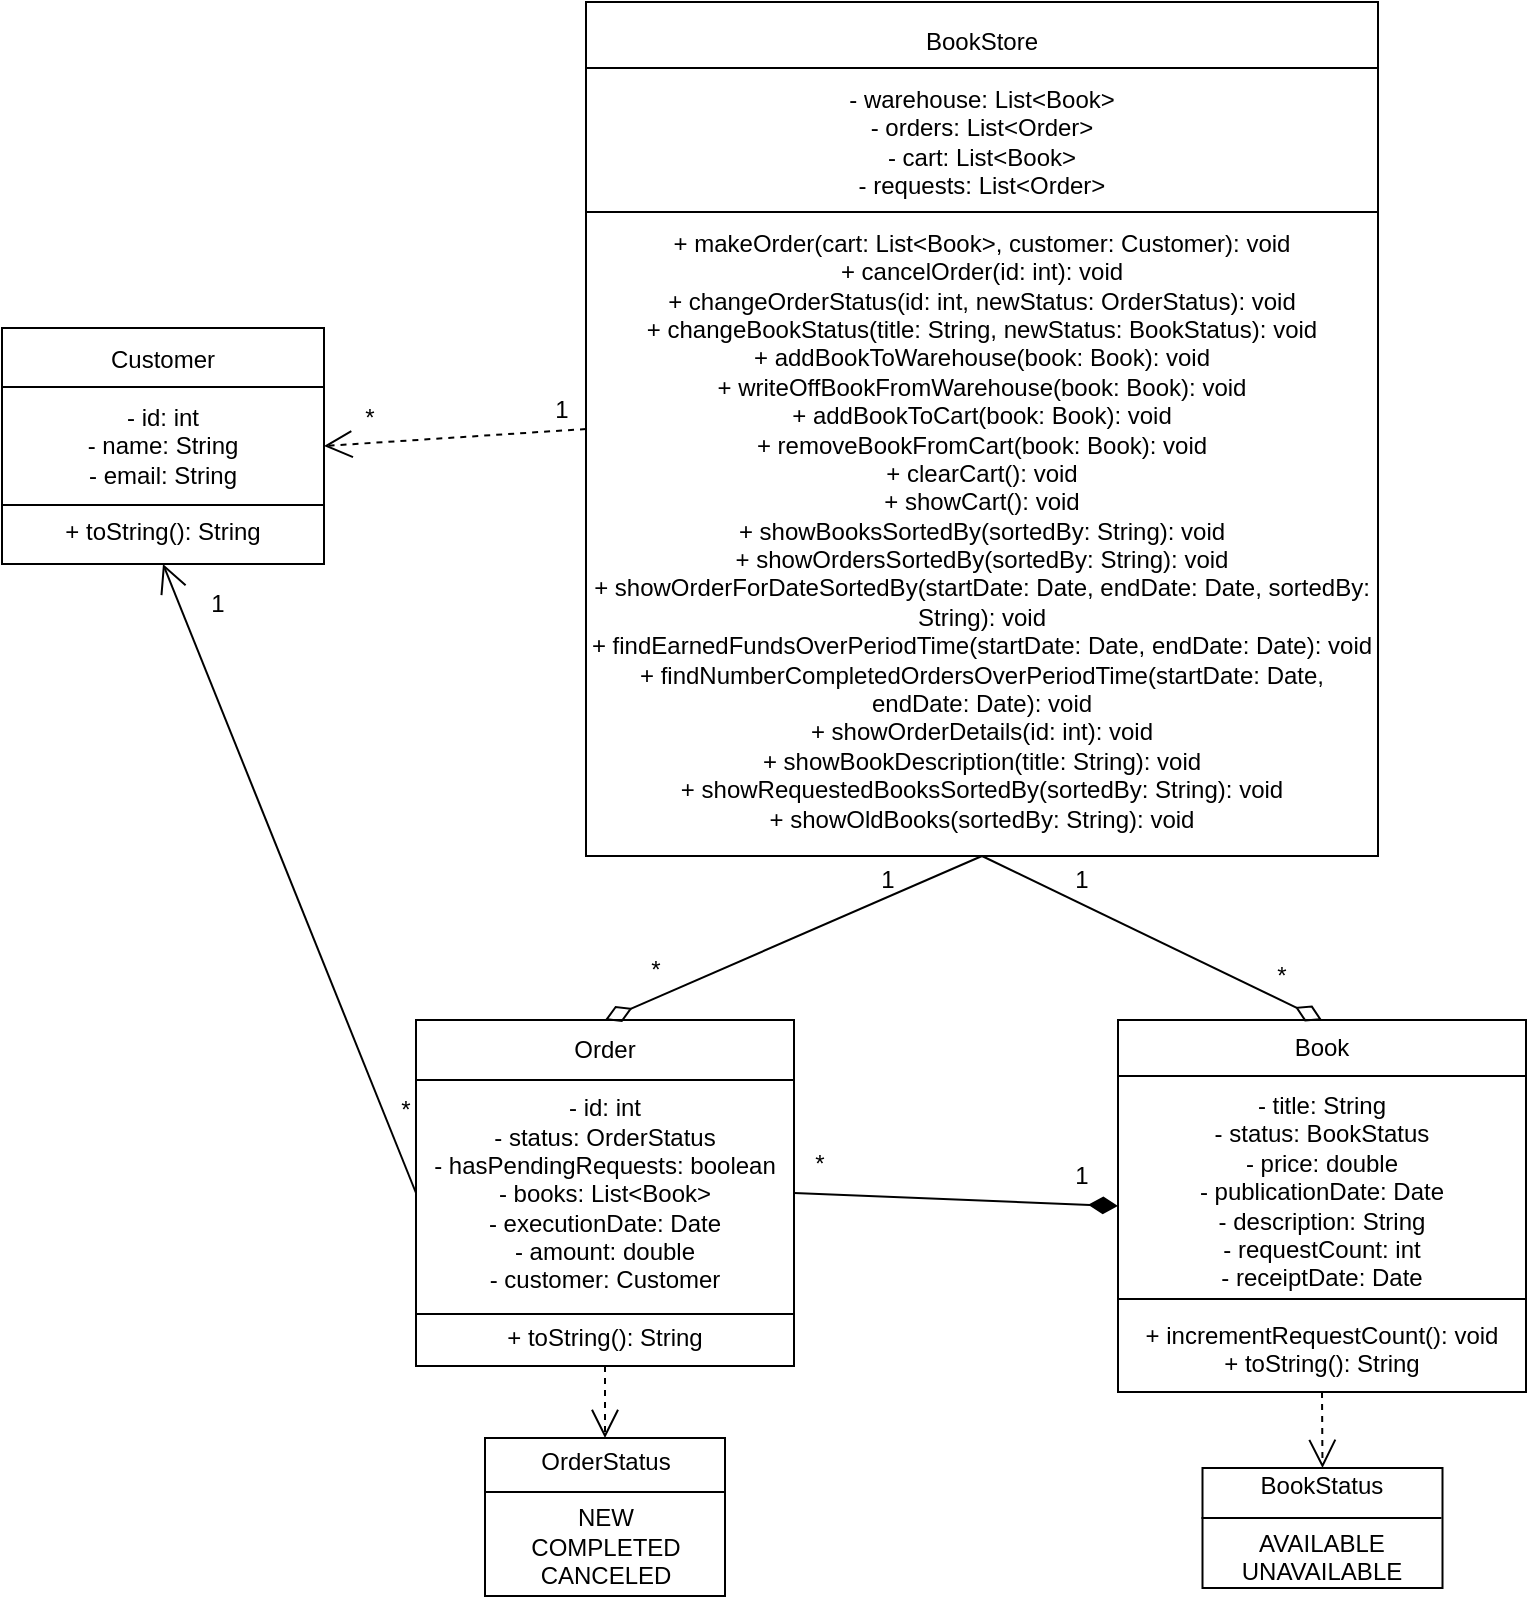 <mxfile version="28.2.7">
  <diagram name="Страница — 1" id="657xDlWtcKKJcKIYxqEN">
    <mxGraphModel dx="2478" dy="1299" grid="0" gridSize="10" guides="1" tooltips="1" connect="1" arrows="1" fold="1" page="0" pageScale="1" pageWidth="827" pageHeight="1169" math="0" shadow="0">
      <root>
        <mxCell id="0" />
        <mxCell id="1" parent="0" />
        <mxCell id="OvEwtirn6x52IxBJzYDB-1" value="&lt;div&gt;BookStore&lt;/div&gt;&lt;div&gt;&lt;br&gt;&lt;/div&gt;&lt;div&gt;- warehouse: List&amp;lt;Book&amp;gt;&lt;/div&gt;&lt;div&gt;- orders: List&amp;lt;Order&amp;gt;&lt;/div&gt;&lt;div&gt;- cart: List&amp;lt;Book&amp;gt;&lt;/div&gt;&lt;div&gt;- requests: List&amp;lt;Order&amp;gt;&lt;/div&gt;&lt;div&gt;&lt;br&gt;&lt;/div&gt;&lt;div&gt;+ makeOrder(cart: List&amp;lt;Book&amp;gt;, customer: Customer): void&lt;/div&gt;&lt;div&gt;+ cancelOrder(id: int): void&lt;/div&gt;&lt;div&gt;+ changeOrderStatus(id: int, newStatus: OrderStatus): void&lt;/div&gt;&lt;div&gt;+ changeBookStatus(title: String, newStatus: BookStatus): void&lt;/div&gt;&lt;div&gt;+ addBookToWarehouse(book: Book): void&lt;/div&gt;&lt;div&gt;+ writeOffBookFromWarehouse(book: Book): void&lt;/div&gt;&lt;div&gt;+ addBookToCart(book: Book): void&lt;/div&gt;&lt;div&gt;+ removeBookFromCart(book: Book): void&lt;/div&gt;&lt;div&gt;+ clearCart(): void&lt;/div&gt;&lt;div&gt;+ showCart(): void&lt;/div&gt;&lt;div&gt;+ showBooksSortedBy(sortedBy: String): void&lt;/div&gt;&lt;div&gt;+ showOrdersSortedBy(sortedBy: String): void&lt;/div&gt;&lt;div&gt;+ showOrderForDateSortedBy(startDate: Date, endDate: Date, sortedBy: String): void&lt;/div&gt;&lt;div&gt;+ findEarnedFundsOverPeriodTime(startDate: Date, endDate: Date): void&lt;/div&gt;&lt;div&gt;+ findNumberCompletedOrdersOverPeriodTime(startDate: Date, endDate: Date): void&lt;/div&gt;&lt;div&gt;+ showOrderDetails(id: int): void&lt;/div&gt;&lt;div&gt;+ showBookDescription(title: String): void&lt;/div&gt;&lt;div&gt;+ showRequestedBooksSortedBy(sortedBy: String): void&lt;/div&gt;&lt;div&gt;+ showOldBooks(sortedBy: String): void&lt;/div&gt;" style="rounded=0;whiteSpace=wrap;html=1;" vertex="1" parent="1">
          <mxGeometry x="-295" y="-72" width="396" height="427" as="geometry" />
        </mxCell>
        <mxCell id="OvEwtirn6x52IxBJzYDB-2" value="" style="endArrow=none;html=1;rounded=0;entryX=1;entryY=0.5;entryDx=0;entryDy=0;exitX=0;exitY=0.5;exitDx=0;exitDy=0;" edge="1" parent="1">
          <mxGeometry width="50" height="50" relative="1" as="geometry">
            <mxPoint x="-295" y="33" as="sourcePoint" />
            <mxPoint x="101" y="33" as="targetPoint" />
          </mxGeometry>
        </mxCell>
        <mxCell id="OvEwtirn6x52IxBJzYDB-3" value="" style="endArrow=none;html=1;rounded=0;entryX=1;entryY=0.25;entryDx=0;entryDy=0;exitX=0;exitY=0.25;exitDx=0;exitDy=0;" edge="1" parent="1">
          <mxGeometry width="50" height="50" relative="1" as="geometry">
            <mxPoint x="-295" y="-39" as="sourcePoint" />
            <mxPoint x="101" y="-39" as="targetPoint" />
          </mxGeometry>
        </mxCell>
        <mxCell id="OvEwtirn6x52IxBJzYDB-4" value="&lt;div&gt;Order&lt;/div&gt;&lt;div&gt;&lt;br&gt;&lt;/div&gt;&lt;div&gt;- id: int&lt;/div&gt;&lt;div&gt;- status: OrderStatus&lt;/div&gt;&lt;div&gt;- hasPendingRequests: boolean&lt;/div&gt;&lt;div&gt;- books: List&amp;lt;Book&amp;gt;&lt;/div&gt;&lt;div&gt;- executionDate: Date&lt;/div&gt;&lt;div&gt;- amount: double&lt;/div&gt;&lt;div&gt;- customer: Customer&lt;/div&gt;&lt;div&gt;&lt;br&gt;&lt;/div&gt;&lt;div&gt;+ toString(): String&lt;/div&gt;" style="rounded=0;whiteSpace=wrap;html=1;" vertex="1" parent="1">
          <mxGeometry x="-380" y="437" width="189" height="173" as="geometry" />
        </mxCell>
        <mxCell id="OvEwtirn6x52IxBJzYDB-5" value="" style="endArrow=none;html=1;rounded=0;entryX=1;entryY=0.25;entryDx=0;entryDy=0;exitX=0;exitY=0.25;exitDx=0;exitDy=0;" edge="1" parent="1">
          <mxGeometry width="50" height="50" relative="1" as="geometry">
            <mxPoint x="-380" y="467" as="sourcePoint" />
            <mxPoint x="-191" y="467" as="targetPoint" />
          </mxGeometry>
        </mxCell>
        <mxCell id="OvEwtirn6x52IxBJzYDB-6" value="" style="endArrow=none;html=1;rounded=0;entryX=1;entryY=0.75;entryDx=0;entryDy=0;exitX=0;exitY=0.75;exitDx=0;exitDy=0;" edge="1" parent="1">
          <mxGeometry width="50" height="50" relative="1" as="geometry">
            <mxPoint x="-380" y="584" as="sourcePoint" />
            <mxPoint x="-191" y="584" as="targetPoint" />
          </mxGeometry>
        </mxCell>
        <mxCell id="OvEwtirn6x52IxBJzYDB-7" value="&lt;div&gt;Customer&lt;/div&gt;&lt;div&gt;&lt;br&gt;&lt;/div&gt;&lt;div&gt;- id: int&lt;/div&gt;&lt;div&gt;- name: String&lt;/div&gt;&lt;div&gt;- email: String&lt;/div&gt;&lt;div&gt;&lt;br&gt;&lt;/div&gt;&lt;div&gt;+ toString(): String&lt;/div&gt;" style="rounded=0;whiteSpace=wrap;html=1;" vertex="1" parent="1">
          <mxGeometry x="-587" y="91" width="161" height="118" as="geometry" />
        </mxCell>
        <mxCell id="OvEwtirn6x52IxBJzYDB-8" value="" style="endArrow=none;html=1;rounded=0;entryX=1;entryY=0.25;entryDx=0;entryDy=0;exitX=0;exitY=0.25;exitDx=0;exitDy=0;" edge="1" parent="1" source="OvEwtirn6x52IxBJzYDB-7" target="OvEwtirn6x52IxBJzYDB-7">
          <mxGeometry width="50" height="50" relative="1" as="geometry">
            <mxPoint x="-603" y="330" as="sourcePoint" />
            <mxPoint x="-553" y="280" as="targetPoint" />
          </mxGeometry>
        </mxCell>
        <mxCell id="OvEwtirn6x52IxBJzYDB-9" value="" style="endArrow=none;html=1;rounded=0;entryX=1;entryY=0.75;entryDx=0;entryDy=0;exitX=0;exitY=0.75;exitDx=0;exitDy=0;" edge="1" parent="1" source="OvEwtirn6x52IxBJzYDB-7" target="OvEwtirn6x52IxBJzYDB-7">
          <mxGeometry width="50" height="50" relative="1" as="geometry">
            <mxPoint x="-642" y="312" as="sourcePoint" />
            <mxPoint x="-592" y="262" as="targetPoint" />
          </mxGeometry>
        </mxCell>
        <mxCell id="OvEwtirn6x52IxBJzYDB-10" value="&lt;div&gt;Book&lt;/div&gt;&lt;div&gt;&lt;br&gt;&lt;/div&gt;&lt;div&gt;- title: String&lt;/div&gt;&lt;div&gt;- status: BookStatus&lt;/div&gt;&lt;div&gt;- price: double&lt;/div&gt;&lt;div&gt;- publicationDate: Date&lt;/div&gt;&lt;div&gt;- description: String&lt;/div&gt;&lt;div&gt;- requestCount: int&lt;/div&gt;&lt;div&gt;- receiptDate: Date&lt;/div&gt;&lt;div&gt;&lt;br&gt;&lt;/div&gt;&lt;div&gt;+ incrementRequestCount(): void&lt;/div&gt;&lt;div&gt;+ toString(): String&lt;/div&gt;" style="rounded=0;whiteSpace=wrap;html=1;" vertex="1" parent="1">
          <mxGeometry x="-29" y="437" width="204" height="186" as="geometry" />
        </mxCell>
        <mxCell id="OvEwtirn6x52IxBJzYDB-11" value="" style="endArrow=none;html=1;rounded=0;entryX=1;entryY=0.25;entryDx=0;entryDy=0;exitX=0;exitY=0.25;exitDx=0;exitDy=0;" edge="1" parent="1">
          <mxGeometry width="50" height="50" relative="1" as="geometry">
            <mxPoint x="-29" y="465" as="sourcePoint" />
            <mxPoint x="175" y="465" as="targetPoint" />
          </mxGeometry>
        </mxCell>
        <mxCell id="OvEwtirn6x52IxBJzYDB-12" value="" style="endArrow=none;html=1;rounded=0;entryX=1;entryY=0.75;entryDx=0;entryDy=0;exitX=0;exitY=0.75;exitDx=0;exitDy=0;" edge="1" parent="1" source="OvEwtirn6x52IxBJzYDB-10" target="OvEwtirn6x52IxBJzYDB-10">
          <mxGeometry width="50" height="50" relative="1" as="geometry">
            <mxPoint x="-142" y="694" as="sourcePoint" />
            <mxPoint x="-92" y="644" as="targetPoint" />
          </mxGeometry>
        </mxCell>
        <mxCell id="OvEwtirn6x52IxBJzYDB-13" value="&lt;div&gt;BookStatus&lt;/div&gt;&lt;div&gt;&lt;br&gt;&lt;/div&gt;&lt;div&gt;AVAILABLE&lt;/div&gt;&lt;div&gt;UNAVAILABLE&lt;/div&gt;" style="rounded=0;whiteSpace=wrap;html=1;" vertex="1" parent="1">
          <mxGeometry x="13.25" y="661" width="120" height="60" as="geometry" />
        </mxCell>
        <mxCell id="OvEwtirn6x52IxBJzYDB-14" value="" style="endArrow=none;html=1;rounded=0;entryX=1;entryY=0.5;entryDx=0;entryDy=0;exitX=0;exitY=0.5;exitDx=0;exitDy=0;" edge="1" parent="1">
          <mxGeometry width="50" height="50" relative="1" as="geometry">
            <mxPoint x="12.75" y="686" as="sourcePoint" />
            <mxPoint x="132.75" y="686" as="targetPoint" />
          </mxGeometry>
        </mxCell>
        <mxCell id="OvEwtirn6x52IxBJzYDB-15" value="&lt;div&gt;OrderStatus&lt;/div&gt;&lt;div&gt;&lt;br&gt;&lt;/div&gt;&lt;div&gt;NEW&lt;/div&gt;&lt;div&gt;COMPLETED&lt;/div&gt;&lt;div&gt;CANCELED&lt;/div&gt;" style="rounded=0;whiteSpace=wrap;html=1;" vertex="1" parent="1">
          <mxGeometry x="-345.5" y="646" width="120" height="79" as="geometry" />
        </mxCell>
        <mxCell id="OvEwtirn6x52IxBJzYDB-16" value="" style="endArrow=none;html=1;rounded=0;entryX=1;entryY=0.25;entryDx=0;entryDy=0;exitX=0;exitY=0.25;exitDx=0;exitDy=0;" edge="1" parent="1">
          <mxGeometry width="50" height="50" relative="1" as="geometry">
            <mxPoint x="-345.5" y="673" as="sourcePoint" />
            <mxPoint x="-225.5" y="673" as="targetPoint" />
          </mxGeometry>
        </mxCell>
        <mxCell id="OvEwtirn6x52IxBJzYDB-17" value="" style="endArrow=diamondThin;html=1;rounded=0;exitX=0.5;exitY=1;exitDx=0;exitDy=0;entryX=0.5;entryY=0;entryDx=0;entryDy=0;endFill=0;endSize=12;" edge="1" parent="1" source="OvEwtirn6x52IxBJzYDB-1" target="OvEwtirn6x52IxBJzYDB-10">
          <mxGeometry width="50" height="50" relative="1" as="geometry">
            <mxPoint x="-476" y="430" as="sourcePoint" />
            <mxPoint x="-426" y="380" as="targetPoint" />
          </mxGeometry>
        </mxCell>
        <mxCell id="OvEwtirn6x52IxBJzYDB-18" value="" style="endArrow=diamondThin;html=1;rounded=0;exitX=0.5;exitY=1;exitDx=0;exitDy=0;entryX=0.5;entryY=0;entryDx=0;entryDy=0;endFill=0;endSize=12;" edge="1" parent="1" source="OvEwtirn6x52IxBJzYDB-1" target="OvEwtirn6x52IxBJzYDB-4">
          <mxGeometry width="50" height="50" relative="1" as="geometry">
            <mxPoint x="-154" y="417" as="sourcePoint" />
            <mxPoint x="16" y="499" as="targetPoint" />
          </mxGeometry>
        </mxCell>
        <mxCell id="OvEwtirn6x52IxBJzYDB-19" value="" style="endArrow=open;html=1;rounded=0;exitX=0;exitY=0.5;exitDx=0;exitDy=0;entryX=1;entryY=0.5;entryDx=0;entryDy=0;endFill=0;dashed=1;endSize=12;" edge="1" parent="1" source="OvEwtirn6x52IxBJzYDB-1" target="OvEwtirn6x52IxBJzYDB-7">
          <mxGeometry width="50" height="50" relative="1" as="geometry">
            <mxPoint x="-627" y="368" as="sourcePoint" />
            <mxPoint x="-577" y="318" as="targetPoint" />
          </mxGeometry>
        </mxCell>
        <mxCell id="OvEwtirn6x52IxBJzYDB-20" value="" style="endArrow=diamondThin;html=1;rounded=0;exitX=1;exitY=0.5;exitDx=0;exitDy=0;entryX=0;entryY=0.5;entryDx=0;entryDy=0;endFill=1;endSize=12;" edge="1" parent="1" source="OvEwtirn6x52IxBJzYDB-4" target="OvEwtirn6x52IxBJzYDB-10">
          <mxGeometry width="50" height="50" relative="1" as="geometry">
            <mxPoint x="-665" y="611" as="sourcePoint" />
            <mxPoint x="-615" y="561" as="targetPoint" />
          </mxGeometry>
        </mxCell>
        <mxCell id="OvEwtirn6x52IxBJzYDB-21" value="" style="endArrow=open;html=1;rounded=0;exitX=0;exitY=0.5;exitDx=0;exitDy=0;entryX=0.5;entryY=1;entryDx=0;entryDy=0;endFill=0;endSize=12;" edge="1" parent="1" source="OvEwtirn6x52IxBJzYDB-4" target="OvEwtirn6x52IxBJzYDB-7">
          <mxGeometry width="50" height="50" relative="1" as="geometry">
            <mxPoint x="-570" y="528" as="sourcePoint" />
            <mxPoint x="-520" y="478" as="targetPoint" />
          </mxGeometry>
        </mxCell>
        <mxCell id="OvEwtirn6x52IxBJzYDB-23" value="" style="endArrow=open;html=1;rounded=0;entryX=0.5;entryY=0;entryDx=0;entryDy=0;endFill=0;dashed=1;endSize=12;exitX=0.5;exitY=1;exitDx=0;exitDy=0;" edge="1" parent="1" source="OvEwtirn6x52IxBJzYDB-4" target="OvEwtirn6x52IxBJzYDB-15">
          <mxGeometry width="50" height="50" relative="1" as="geometry">
            <mxPoint x="-427" y="678" as="sourcePoint" />
            <mxPoint x="-558" y="686" as="targetPoint" />
          </mxGeometry>
        </mxCell>
        <mxCell id="OvEwtirn6x52IxBJzYDB-24" value="" style="endArrow=open;html=1;rounded=0;exitX=0.5;exitY=1;exitDx=0;exitDy=0;entryX=0.5;entryY=0;entryDx=0;entryDy=0;endFill=0;dashed=1;endSize=12;" edge="1" parent="1" source="OvEwtirn6x52IxBJzYDB-10" target="OvEwtirn6x52IxBJzYDB-13">
          <mxGeometry width="50" height="50" relative="1" as="geometry">
            <mxPoint x="-306" y="756" as="sourcePoint" />
            <mxPoint x="-437" y="764" as="targetPoint" />
          </mxGeometry>
        </mxCell>
        <mxCell id="OvEwtirn6x52IxBJzYDB-25" value="1" style="text;html=1;whiteSpace=wrap;strokeColor=none;fillColor=none;align=center;verticalAlign=middle;rounded=0;" vertex="1" parent="1">
          <mxGeometry x="-153" y="355" width="18" height="23" as="geometry" />
        </mxCell>
        <mxCell id="OvEwtirn6x52IxBJzYDB-26" value="1" style="text;html=1;whiteSpace=wrap;strokeColor=none;fillColor=none;align=center;verticalAlign=middle;rounded=0;" vertex="1" parent="1">
          <mxGeometry x="-56" y="355" width="18" height="23" as="geometry" />
        </mxCell>
        <mxCell id="OvEwtirn6x52IxBJzYDB-27" value="1" style="text;html=1;whiteSpace=wrap;strokeColor=none;fillColor=none;align=center;verticalAlign=middle;rounded=0;" vertex="1" parent="1">
          <mxGeometry x="-56" y="503" width="18" height="23" as="geometry" />
        </mxCell>
        <mxCell id="OvEwtirn6x52IxBJzYDB-28" value="1" style="text;html=1;whiteSpace=wrap;strokeColor=none;fillColor=none;align=center;verticalAlign=middle;rounded=0;" vertex="1" parent="1">
          <mxGeometry x="-488" y="217" width="18" height="23" as="geometry" />
        </mxCell>
        <mxCell id="OvEwtirn6x52IxBJzYDB-29" value="*" style="text;html=1;whiteSpace=wrap;strokeColor=none;fillColor=none;align=center;verticalAlign=middle;rounded=0;" vertex="1" parent="1">
          <mxGeometry x="-269" y="400" width="18" height="23" as="geometry" />
        </mxCell>
        <mxCell id="OvEwtirn6x52IxBJzYDB-30" value="*" style="text;html=1;whiteSpace=wrap;strokeColor=none;fillColor=none;align=center;verticalAlign=middle;rounded=0;" vertex="1" parent="1">
          <mxGeometry x="-187" y="497" width="18" height="23" as="geometry" />
        </mxCell>
        <mxCell id="OvEwtirn6x52IxBJzYDB-31" value="*" style="text;html=1;whiteSpace=wrap;strokeColor=none;fillColor=none;align=center;verticalAlign=middle;rounded=0;" vertex="1" parent="1">
          <mxGeometry x="44" y="403" width="18" height="23" as="geometry" />
        </mxCell>
        <mxCell id="OvEwtirn6x52IxBJzYDB-33" value="1" style="text;html=1;whiteSpace=wrap;strokeColor=none;fillColor=none;align=center;verticalAlign=middle;rounded=0;" vertex="1" parent="1">
          <mxGeometry x="-316" y="120" width="18" height="23" as="geometry" />
        </mxCell>
        <mxCell id="OvEwtirn6x52IxBJzYDB-34" value="*" style="text;html=1;whiteSpace=wrap;strokeColor=none;fillColor=none;align=center;verticalAlign=middle;rounded=0;" vertex="1" parent="1">
          <mxGeometry x="-412" y="124" width="18" height="23" as="geometry" />
        </mxCell>
        <mxCell id="OvEwtirn6x52IxBJzYDB-35" value="*" style="text;html=1;whiteSpace=wrap;strokeColor=none;fillColor=none;align=center;verticalAlign=middle;rounded=0;" vertex="1" parent="1">
          <mxGeometry x="-394" y="470" width="18" height="23" as="geometry" />
        </mxCell>
      </root>
    </mxGraphModel>
  </diagram>
</mxfile>
